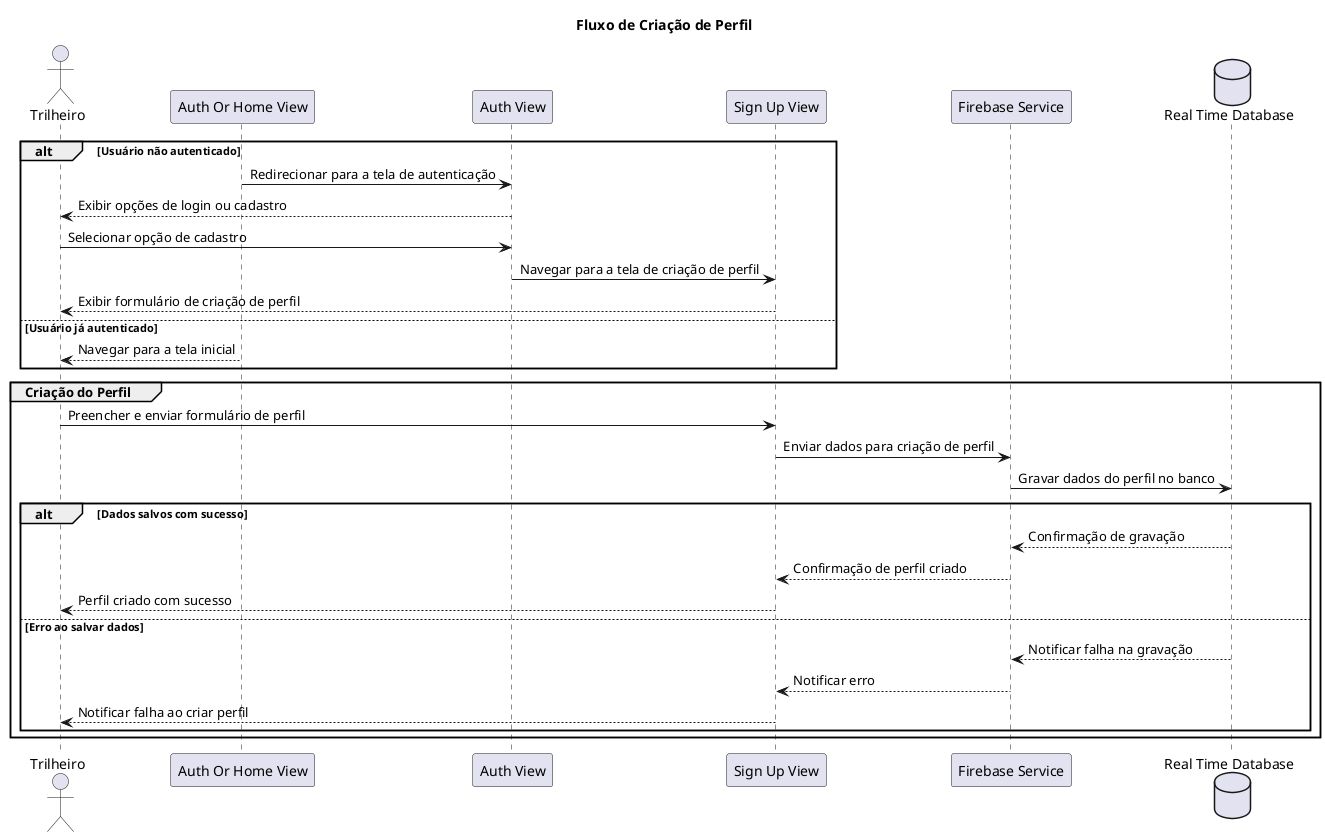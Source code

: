 @startuml pe_na_pedra_sequence_diagram_14

title Fluxo de Criação de Perfil

actor Trilheiro as tr

participant "Auth Or Home View" as aohv
participant "Auth View" as av
participant "Sign Up View" as suv
participant "Firebase Service" as firebase
database "Real Time Database" as realTimeDatabase

alt Usuário não autenticado
    aohv -> av: Redirecionar para a tela de autenticação
    av --> tr: Exibir opções de login ou cadastro
    tr -> av: Selecionar opção de cadastro
    av -> suv: Navegar para a tela de criação de perfil
    suv --> tr: Exibir formulário de criação de perfil
else Usuário já autenticado
    aohv --> tr: Navegar para a tela inicial
end

group Criação do Perfil
    tr -> suv: Preencher e enviar formulário de perfil
    suv -> firebase: Enviar dados para criação de perfil
    firebase -> realTimeDatabase: Gravar dados do perfil no banco
    alt Dados salvos com sucesso
        realTimeDatabase --> firebase: Confirmação de gravação
        firebase --> suv: Confirmação de perfil criado
        suv --> tr: Perfil criado com sucesso
    else Erro ao salvar dados
        realTimeDatabase --> firebase: Notificar falha na gravação
        firebase --> suv: Notificar erro
        suv --> tr: Notificar falha ao criar perfil
    end
end

@enduml
